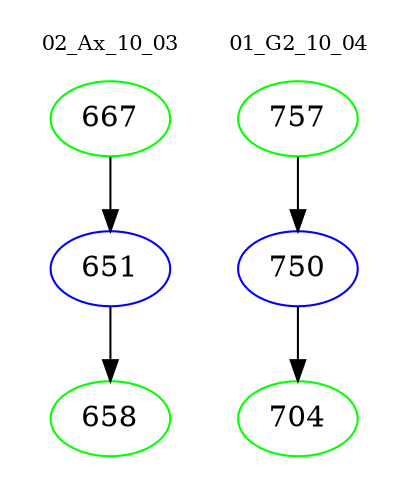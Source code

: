 digraph{
subgraph cluster_0 {
color = white
label = "02_Ax_10_03";
fontsize=10;
T0_667 [label="667", color="green"]
T0_667 -> T0_651 [color="black"]
T0_651 [label="651", color="blue"]
T0_651 -> T0_658 [color="black"]
T0_658 [label="658", color="green"]
}
subgraph cluster_1 {
color = white
label = "01_G2_10_04";
fontsize=10;
T1_757 [label="757", color="green"]
T1_757 -> T1_750 [color="black"]
T1_750 [label="750", color="blue"]
T1_750 -> T1_704 [color="black"]
T1_704 [label="704", color="green"]
}
}
